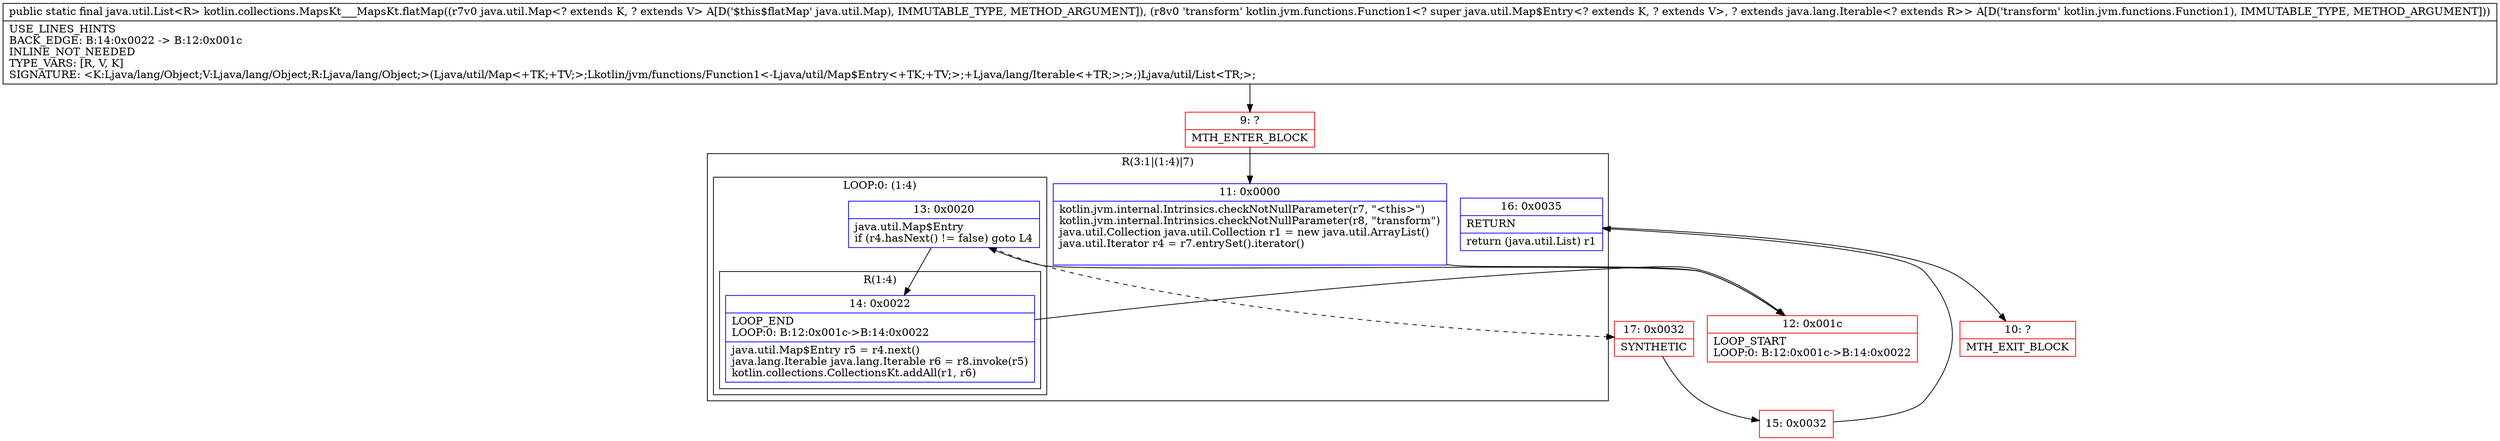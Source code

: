 digraph "CFG forkotlin.collections.MapsKt___MapsKt.flatMap(Ljava\/util\/Map;Lkotlin\/jvm\/functions\/Function1;)Ljava\/util\/List;" {
subgraph cluster_Region_106897170 {
label = "R(3:1|(1:4)|7)";
node [shape=record,color=blue];
Node_11 [shape=record,label="{11\:\ 0x0000|kotlin.jvm.internal.Intrinsics.checkNotNullParameter(r7, \"\<this\>\")\lkotlin.jvm.internal.Intrinsics.checkNotNullParameter(r8, \"transform\")\ljava.util.Collection java.util.Collection r1 = new java.util.ArrayList()\ljava.util.Iterator r4 = r7.entrySet().iterator()\l\l}"];
subgraph cluster_LoopRegion_1022612941 {
label = "LOOP:0: (1:4)";
node [shape=record,color=blue];
Node_13 [shape=record,label="{13\:\ 0x0020|java.util.Map$Entry \lif (r4.hasNext() != false) goto L4\l}"];
subgraph cluster_Region_1458071917 {
label = "R(1:4)";
node [shape=record,color=blue];
Node_14 [shape=record,label="{14\:\ 0x0022|LOOP_END\lLOOP:0: B:12:0x001c\-\>B:14:0x0022\l|java.util.Map$Entry r5 = r4.next()\ljava.lang.Iterable java.lang.Iterable r6 = r8.invoke(r5)\lkotlin.collections.CollectionsKt.addAll(r1, r6)\l}"];
}
}
Node_16 [shape=record,label="{16\:\ 0x0035|RETURN\l|return (java.util.List) r1\l}"];
}
Node_9 [shape=record,color=red,label="{9\:\ ?|MTH_ENTER_BLOCK\l}"];
Node_12 [shape=record,color=red,label="{12\:\ 0x001c|LOOP_START\lLOOP:0: B:12:0x001c\-\>B:14:0x0022\l}"];
Node_17 [shape=record,color=red,label="{17\:\ 0x0032|SYNTHETIC\l}"];
Node_15 [shape=record,color=red,label="{15\:\ 0x0032}"];
Node_10 [shape=record,color=red,label="{10\:\ ?|MTH_EXIT_BLOCK\l}"];
MethodNode[shape=record,label="{public static final java.util.List\<R\> kotlin.collections.MapsKt___MapsKt.flatMap((r7v0 java.util.Map\<? extends K, ? extends V\> A[D('$this$flatMap' java.util.Map), IMMUTABLE_TYPE, METHOD_ARGUMENT]), (r8v0 'transform' kotlin.jvm.functions.Function1\<? super java.util.Map$Entry\<? extends K, ? extends V\>, ? extends java.lang.Iterable\<? extends R\>\> A[D('transform' kotlin.jvm.functions.Function1), IMMUTABLE_TYPE, METHOD_ARGUMENT]))  | USE_LINES_HINTS\lBACK_EDGE: B:14:0x0022 \-\> B:12:0x001c\lINLINE_NOT_NEEDED\lTYPE_VARS: [R, V, K]\lSIGNATURE: \<K:Ljava\/lang\/Object;V:Ljava\/lang\/Object;R:Ljava\/lang\/Object;\>(Ljava\/util\/Map\<+TK;+TV;\>;Lkotlin\/jvm\/functions\/Function1\<\-Ljava\/util\/Map$Entry\<+TK;+TV;\>;+Ljava\/lang\/Iterable\<+TR;\>;\>;)Ljava\/util\/List\<TR;\>;\l}"];
MethodNode -> Node_9;Node_11 -> Node_12;
Node_13 -> Node_14;
Node_13 -> Node_17[style=dashed];
Node_14 -> Node_12;
Node_16 -> Node_10;
Node_9 -> Node_11;
Node_12 -> Node_13;
Node_17 -> Node_15;
Node_15 -> Node_16;
}

